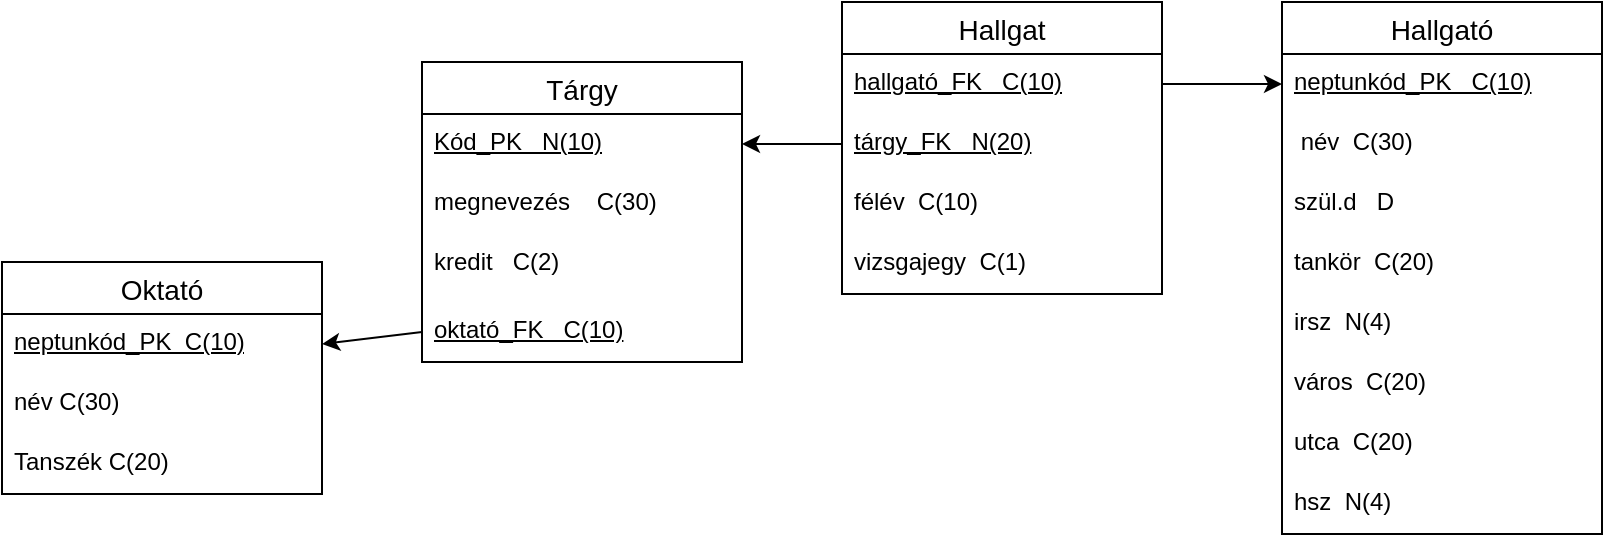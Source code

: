 <mxfile version="26.1.1" pages="2">
  <diagram name="1 oldal" id="xCbgDzOelTJVnbMKI5kr">
    <mxGraphModel dx="1177" dy="820" grid="1" gridSize="10" guides="1" tooltips="1" connect="1" arrows="1" fold="1" page="1" pageScale="1" pageWidth="827" pageHeight="1169" math="0" shadow="0">
      <root>
        <mxCell id="0" />
        <mxCell id="1" parent="0" />
        <mxCell id="4UYKsmeuFcFhBtTtbDJH-1" value="Oktató" style="swimlane;fontStyle=0;childLayout=stackLayout;horizontal=1;startSize=26;horizontalStack=0;resizeParent=1;resizeParentMax=0;resizeLast=0;collapsible=1;marginBottom=0;align=center;fontSize=14;" vertex="1" parent="1">
          <mxGeometry x="20" y="260" width="160" height="116" as="geometry" />
        </mxCell>
        <mxCell id="4UYKsmeuFcFhBtTtbDJH-2" value="&lt;u&gt;neptunkód_PK&amp;nbsp; C(10)&lt;/u&gt;" style="text;strokeColor=none;fillColor=none;spacingLeft=4;spacingRight=4;overflow=hidden;rotatable=0;points=[[0,0.5],[1,0.5]];portConstraint=eastwest;fontSize=12;whiteSpace=wrap;html=1;" vertex="1" parent="4UYKsmeuFcFhBtTtbDJH-1">
          <mxGeometry y="26" width="160" height="30" as="geometry" />
        </mxCell>
        <mxCell id="4UYKsmeuFcFhBtTtbDJH-3" value="név C(30)" style="text;strokeColor=none;fillColor=none;spacingLeft=4;spacingRight=4;overflow=hidden;rotatable=0;points=[[0,0.5],[1,0.5]];portConstraint=eastwest;fontSize=12;whiteSpace=wrap;html=1;" vertex="1" parent="4UYKsmeuFcFhBtTtbDJH-1">
          <mxGeometry y="56" width="160" height="30" as="geometry" />
        </mxCell>
        <mxCell id="4UYKsmeuFcFhBtTtbDJH-4" value="Tanszék C(20)" style="text;strokeColor=none;fillColor=none;spacingLeft=4;spacingRight=4;overflow=hidden;rotatable=0;points=[[0,0.5],[1,0.5]];portConstraint=eastwest;fontSize=12;whiteSpace=wrap;html=1;" vertex="1" parent="4UYKsmeuFcFhBtTtbDJH-1">
          <mxGeometry y="86" width="160" height="30" as="geometry" />
        </mxCell>
        <mxCell id="4UYKsmeuFcFhBtTtbDJH-5" value="Tárgy" style="swimlane;fontStyle=0;childLayout=stackLayout;horizontal=1;startSize=26;horizontalStack=0;resizeParent=1;resizeParentMax=0;resizeLast=0;collapsible=1;marginBottom=0;align=center;fontSize=14;" vertex="1" parent="1">
          <mxGeometry x="230" y="160" width="160" height="150" as="geometry" />
        </mxCell>
        <mxCell id="4UYKsmeuFcFhBtTtbDJH-6" value="&lt;u&gt;Kód_PK&amp;nbsp; &amp;nbsp;N(10)&lt;/u&gt;" style="text;strokeColor=none;fillColor=none;spacingLeft=4;spacingRight=4;overflow=hidden;rotatable=0;points=[[0,0.5],[1,0.5]];portConstraint=eastwest;fontSize=12;whiteSpace=wrap;html=1;" vertex="1" parent="4UYKsmeuFcFhBtTtbDJH-5">
          <mxGeometry y="26" width="160" height="30" as="geometry" />
        </mxCell>
        <mxCell id="4UYKsmeuFcFhBtTtbDJH-7" value="megnevezés&amp;nbsp; &amp;nbsp; C(30)" style="text;strokeColor=none;fillColor=none;spacingLeft=4;spacingRight=4;overflow=hidden;rotatable=0;points=[[0,0.5],[1,0.5]];portConstraint=eastwest;fontSize=12;whiteSpace=wrap;html=1;" vertex="1" parent="4UYKsmeuFcFhBtTtbDJH-5">
          <mxGeometry y="56" width="160" height="30" as="geometry" />
        </mxCell>
        <mxCell id="4UYKsmeuFcFhBtTtbDJH-8" value="kredit&amp;nbsp; &amp;nbsp;C(2)" style="text;strokeColor=none;fillColor=none;spacingLeft=4;spacingRight=4;overflow=hidden;rotatable=0;points=[[0,0.5],[1,0.5]];portConstraint=eastwest;fontSize=12;whiteSpace=wrap;html=1;" vertex="1" parent="4UYKsmeuFcFhBtTtbDJH-5">
          <mxGeometry y="86" width="160" height="34" as="geometry" />
        </mxCell>
        <mxCell id="4UYKsmeuFcFhBtTtbDJH-9" value="&lt;u&gt;oktató_FK&amp;nbsp; &amp;nbsp;C(10)&lt;/u&gt;" style="text;strokeColor=none;fillColor=none;spacingLeft=4;spacingRight=4;overflow=hidden;rotatable=0;points=[[0,0.5],[1,0.5]];portConstraint=eastwest;fontSize=12;whiteSpace=wrap;html=1;" vertex="1" parent="4UYKsmeuFcFhBtTtbDJH-5">
          <mxGeometry y="120" width="160" height="30" as="geometry" />
        </mxCell>
        <mxCell id="4UYKsmeuFcFhBtTtbDJH-10" value="Hallgat" style="swimlane;fontStyle=0;childLayout=stackLayout;horizontal=1;startSize=26;horizontalStack=0;resizeParent=1;resizeParentMax=0;resizeLast=0;collapsible=1;marginBottom=0;align=center;fontSize=14;" vertex="1" parent="1">
          <mxGeometry x="440" y="130" width="160" height="146" as="geometry" />
        </mxCell>
        <mxCell id="4UYKsmeuFcFhBtTtbDJH-11" value="&lt;u&gt;hallgató_FK&amp;nbsp; &amp;nbsp;C(10)&lt;/u&gt;" style="text;strokeColor=none;fillColor=none;spacingLeft=4;spacingRight=4;overflow=hidden;rotatable=0;points=[[0,0.5],[1,0.5]];portConstraint=eastwest;fontSize=12;whiteSpace=wrap;html=1;" vertex="1" parent="4UYKsmeuFcFhBtTtbDJH-10">
          <mxGeometry y="26" width="160" height="30" as="geometry" />
        </mxCell>
        <mxCell id="4UYKsmeuFcFhBtTtbDJH-12" value="&lt;u&gt;tárgy_FK&amp;nbsp; &amp;nbsp;N(20)&lt;/u&gt;" style="text;strokeColor=none;fillColor=none;spacingLeft=4;spacingRight=4;overflow=hidden;rotatable=0;points=[[0,0.5],[1,0.5]];portConstraint=eastwest;fontSize=12;whiteSpace=wrap;html=1;" vertex="1" parent="4UYKsmeuFcFhBtTtbDJH-10">
          <mxGeometry y="56" width="160" height="30" as="geometry" />
        </mxCell>
        <mxCell id="4UYKsmeuFcFhBtTtbDJH-15" value="félév&amp;nbsp; C(10)" style="text;strokeColor=none;fillColor=none;spacingLeft=4;spacingRight=4;overflow=hidden;rotatable=0;points=[[0,0.5],[1,0.5]];portConstraint=eastwest;fontSize=12;whiteSpace=wrap;html=1;" vertex="1" parent="4UYKsmeuFcFhBtTtbDJH-10">
          <mxGeometry y="86" width="160" height="30" as="geometry" />
        </mxCell>
        <mxCell id="4UYKsmeuFcFhBtTtbDJH-13" value="vizsgajegy&amp;nbsp; C(1)" style="text;strokeColor=none;fillColor=none;spacingLeft=4;spacingRight=4;overflow=hidden;rotatable=0;points=[[0,0.5],[1,0.5]];portConstraint=eastwest;fontSize=12;whiteSpace=wrap;html=1;" vertex="1" parent="4UYKsmeuFcFhBtTtbDJH-10">
          <mxGeometry y="116" width="160" height="30" as="geometry" />
        </mxCell>
        <mxCell id="4UYKsmeuFcFhBtTtbDJH-16" value="Hallgató" style="swimlane;fontStyle=0;childLayout=stackLayout;horizontal=1;startSize=26;horizontalStack=0;resizeParent=1;resizeParentMax=0;resizeLast=0;collapsible=1;marginBottom=0;align=center;fontSize=14;" vertex="1" parent="1">
          <mxGeometry x="660" y="130" width="160" height="266" as="geometry" />
        </mxCell>
        <mxCell id="4UYKsmeuFcFhBtTtbDJH-17" value="&lt;u&gt;neptunkód_PK&amp;nbsp; &amp;nbsp;C(10)&lt;/u&gt;" style="text;strokeColor=none;fillColor=none;spacingLeft=4;spacingRight=4;overflow=hidden;rotatable=0;points=[[0,0.5],[1,0.5]];portConstraint=eastwest;fontSize=12;whiteSpace=wrap;html=1;" vertex="1" parent="4UYKsmeuFcFhBtTtbDJH-16">
          <mxGeometry y="26" width="160" height="30" as="geometry" />
        </mxCell>
        <mxCell id="4UYKsmeuFcFhBtTtbDJH-18" value="&amp;nbsp;név&amp;nbsp; C(30)" style="text;strokeColor=none;fillColor=none;spacingLeft=4;spacingRight=4;overflow=hidden;rotatable=0;points=[[0,0.5],[1,0.5]];portConstraint=eastwest;fontSize=12;whiteSpace=wrap;html=1;" vertex="1" parent="4UYKsmeuFcFhBtTtbDJH-16">
          <mxGeometry y="56" width="160" height="30" as="geometry" />
        </mxCell>
        <mxCell id="4UYKsmeuFcFhBtTtbDJH-20" value="szül.d&amp;nbsp; &amp;nbsp;D" style="text;strokeColor=none;fillColor=none;spacingLeft=4;spacingRight=4;overflow=hidden;rotatable=0;points=[[0,0.5],[1,0.5]];portConstraint=eastwest;fontSize=12;whiteSpace=wrap;html=1;" vertex="1" parent="4UYKsmeuFcFhBtTtbDJH-16">
          <mxGeometry y="86" width="160" height="30" as="geometry" />
        </mxCell>
        <mxCell id="4UYKsmeuFcFhBtTtbDJH-19" value="tankör&amp;nbsp; C(20)" style="text;strokeColor=none;fillColor=none;spacingLeft=4;spacingRight=4;overflow=hidden;rotatable=0;points=[[0,0.5],[1,0.5]];portConstraint=eastwest;fontSize=12;whiteSpace=wrap;html=1;" vertex="1" parent="4UYKsmeuFcFhBtTtbDJH-16">
          <mxGeometry y="116" width="160" height="30" as="geometry" />
        </mxCell>
        <mxCell id="4UYKsmeuFcFhBtTtbDJH-21" value="irsz&amp;nbsp; N(4)" style="text;strokeColor=none;fillColor=none;spacingLeft=4;spacingRight=4;overflow=hidden;rotatable=0;points=[[0,0.5],[1,0.5]];portConstraint=eastwest;fontSize=12;whiteSpace=wrap;html=1;" vertex="1" parent="4UYKsmeuFcFhBtTtbDJH-16">
          <mxGeometry y="146" width="160" height="30" as="geometry" />
        </mxCell>
        <mxCell id="4UYKsmeuFcFhBtTtbDJH-22" value="város&amp;nbsp; C(20)" style="text;strokeColor=none;fillColor=none;spacingLeft=4;spacingRight=4;overflow=hidden;rotatable=0;points=[[0,0.5],[1,0.5]];portConstraint=eastwest;fontSize=12;whiteSpace=wrap;html=1;" vertex="1" parent="4UYKsmeuFcFhBtTtbDJH-16">
          <mxGeometry y="176" width="160" height="30" as="geometry" />
        </mxCell>
        <mxCell id="4UYKsmeuFcFhBtTtbDJH-23" value="utca&amp;nbsp; C(20)" style="text;strokeColor=none;fillColor=none;spacingLeft=4;spacingRight=4;overflow=hidden;rotatable=0;points=[[0,0.5],[1,0.5]];portConstraint=eastwest;fontSize=12;whiteSpace=wrap;html=1;" vertex="1" parent="4UYKsmeuFcFhBtTtbDJH-16">
          <mxGeometry y="206" width="160" height="30" as="geometry" />
        </mxCell>
        <mxCell id="4UYKsmeuFcFhBtTtbDJH-24" value="hsz&amp;nbsp; N(4)" style="text;strokeColor=none;fillColor=none;spacingLeft=4;spacingRight=4;overflow=hidden;rotatable=0;points=[[0,0.5],[1,0.5]];portConstraint=eastwest;fontSize=12;whiteSpace=wrap;html=1;" vertex="1" parent="4UYKsmeuFcFhBtTtbDJH-16">
          <mxGeometry y="236" width="160" height="30" as="geometry" />
        </mxCell>
        <mxCell id="JO2VMS68JpZuam5GByf2-1" value="" style="endArrow=classic;html=1;rounded=0;exitX=0;exitY=0.5;exitDx=0;exitDy=0;entryX=1;entryY=0.5;entryDx=0;entryDy=0;" edge="1" parent="1" source="4UYKsmeuFcFhBtTtbDJH-12" target="4UYKsmeuFcFhBtTtbDJH-6">
          <mxGeometry width="50" height="50" relative="1" as="geometry">
            <mxPoint x="430" y="450" as="sourcePoint" />
            <mxPoint x="480" y="400" as="targetPoint" />
          </mxGeometry>
        </mxCell>
        <mxCell id="JO2VMS68JpZuam5GByf2-2" value="" style="endArrow=classic;html=1;rounded=0;exitX=0;exitY=0.5;exitDx=0;exitDy=0;entryX=1;entryY=0.5;entryDx=0;entryDy=0;" edge="1" parent="1" source="4UYKsmeuFcFhBtTtbDJH-9" target="4UYKsmeuFcFhBtTtbDJH-2">
          <mxGeometry width="50" height="50" relative="1" as="geometry">
            <mxPoint x="430" y="450" as="sourcePoint" />
            <mxPoint x="480" y="400" as="targetPoint" />
          </mxGeometry>
        </mxCell>
        <mxCell id="JO2VMS68JpZuam5GByf2-3" value="" style="endArrow=classic;html=1;rounded=0;exitX=1;exitY=0.5;exitDx=0;exitDy=0;entryX=0;entryY=0.5;entryDx=0;entryDy=0;" edge="1" parent="1" source="4UYKsmeuFcFhBtTtbDJH-11" target="4UYKsmeuFcFhBtTtbDJH-17">
          <mxGeometry width="50" height="50" relative="1" as="geometry">
            <mxPoint x="430" y="450" as="sourcePoint" />
            <mxPoint x="480" y="400" as="targetPoint" />
          </mxGeometry>
        </mxCell>
      </root>
    </mxGraphModel>
  </diagram>
  <diagram id="scJVkORHZr3xMGrMeh6-" name="2 oldal">
    <mxGraphModel dx="1177" dy="820" grid="1" gridSize="10" guides="1" tooltips="1" connect="1" arrows="1" fold="1" page="1" pageScale="1" pageWidth="827" pageHeight="1169" math="0" shadow="0">
      <root>
        <mxCell id="0" />
        <mxCell id="1" parent="0" />
        <mxCell id="a6KmYdMxBokdyf5ysNLW-2" value="OKTATÓ" style="rounded=0;whiteSpace=wrap;html=1;" vertex="1" parent="1">
          <mxGeometry x="140" y="150" width="120" height="60" as="geometry" />
        </mxCell>
        <mxCell id="a6KmYdMxBokdyf5ysNLW-5" value="neptunkód_PK" style="ellipse;whiteSpace=wrap;html=1;fontStyle=4" vertex="1" parent="1">
          <mxGeometry x="40" y="25" width="90" height="60" as="geometry" />
        </mxCell>
        <mxCell id="a6KmYdMxBokdyf5ysNLW-6" value="név" style="ellipse;whiteSpace=wrap;html=1;" vertex="1" parent="1">
          <mxGeometry x="170" y="30" width="80" height="50" as="geometry" />
        </mxCell>
        <mxCell id="a6KmYdMxBokdyf5ysNLW-8" value="tanszék" style="ellipse;whiteSpace=wrap;html=1;" vertex="1" parent="1">
          <mxGeometry x="294" y="30" width="86" height="50" as="geometry" />
        </mxCell>
        <mxCell id="HXnNIXOYnpMzZsfiwZ0C-1" value="" style="endArrow=none;html=1;rounded=0;entryX=0.5;entryY=1;entryDx=0;entryDy=0;" edge="1" parent="1" target="a6KmYdMxBokdyf5ysNLW-6">
          <mxGeometry width="50" height="50" relative="1" as="geometry">
            <mxPoint x="200" y="150" as="sourcePoint" />
            <mxPoint x="250" y="100" as="targetPoint" />
          </mxGeometry>
        </mxCell>
        <mxCell id="HXnNIXOYnpMzZsfiwZ0C-2" value="" style="endArrow=none;html=1;rounded=0;exitX=0.5;exitY=0;exitDx=0;exitDy=0;entryX=0.5;entryY=1;entryDx=0;entryDy=0;" edge="1" parent="1" source="a6KmYdMxBokdyf5ysNLW-2" target="a6KmYdMxBokdyf5ysNLW-5">
          <mxGeometry width="50" height="50" relative="1" as="geometry">
            <mxPoint x="390" y="450" as="sourcePoint" />
            <mxPoint x="85" y="90" as="targetPoint" />
          </mxGeometry>
        </mxCell>
        <mxCell id="HXnNIXOYnpMzZsfiwZ0C-3" value="" style="endArrow=none;html=1;rounded=0;exitX=0.5;exitY=0;exitDx=0;exitDy=0;entryX=0.5;entryY=1;entryDx=0;entryDy=0;" edge="1" parent="1" source="a6KmYdMxBokdyf5ysNLW-2" target="a6KmYdMxBokdyf5ysNLW-8">
          <mxGeometry width="50" height="50" relative="1" as="geometry">
            <mxPoint x="180" y="140" as="sourcePoint" />
            <mxPoint x="440" y="400" as="targetPoint" />
          </mxGeometry>
        </mxCell>
        <mxCell id="HXnNIXOYnpMzZsfiwZ0C-5" value="TÁRGY" style="rounded=0;whiteSpace=wrap;html=1;" vertex="1" parent="1">
          <mxGeometry x="550" y="160" width="120" height="60" as="geometry" />
        </mxCell>
        <mxCell id="HXnNIXOYnpMzZsfiwZ0C-6" value="&lt;u&gt;oktató_FK&lt;/u&gt;" style="ellipse;whiteSpace=wrap;html=1;dashed=1;dashPattern=8 8;" vertex="1" parent="1">
          <mxGeometry x="720" y="50" width="86" height="50" as="geometry" />
        </mxCell>
        <mxCell id="HXnNIXOYnpMzZsfiwZ0C-7" value="kredit" style="ellipse;whiteSpace=wrap;html=1;" vertex="1" parent="1">
          <mxGeometry x="624" y="50" width="86" height="50" as="geometry" />
        </mxCell>
        <mxCell id="HXnNIXOYnpMzZsfiwZ0C-8" value="megnevezés" style="ellipse;whiteSpace=wrap;html=1;" vertex="1" parent="1">
          <mxGeometry x="530" y="50" width="86" height="50" as="geometry" />
        </mxCell>
        <mxCell id="HXnNIXOYnpMzZsfiwZ0C-9" value="&lt;u&gt;kód_PK&lt;/u&gt;" style="ellipse;whiteSpace=wrap;html=1;" vertex="1" parent="1">
          <mxGeometry x="430" y="50" width="86" height="50" as="geometry" />
        </mxCell>
        <mxCell id="HXnNIXOYnpMzZsfiwZ0C-11" value="" style="endArrow=none;html=1;rounded=0;exitX=0.5;exitY=1;exitDx=0;exitDy=0;entryX=0.5;entryY=0;entryDx=0;entryDy=0;" edge="1" parent="1" source="HXnNIXOYnpMzZsfiwZ0C-9" target="HXnNIXOYnpMzZsfiwZ0C-5">
          <mxGeometry width="50" height="50" relative="1" as="geometry">
            <mxPoint x="472" y="125" as="sourcePoint" />
            <mxPoint x="440" y="400" as="targetPoint" />
          </mxGeometry>
        </mxCell>
        <mxCell id="HXnNIXOYnpMzZsfiwZ0C-12" value="" style="endArrow=none;html=1;rounded=0;exitX=0.5;exitY=1;exitDx=0;exitDy=0;entryX=0.5;entryY=0;entryDx=0;entryDy=0;" edge="1" parent="1" source="HXnNIXOYnpMzZsfiwZ0C-8" target="HXnNIXOYnpMzZsfiwZ0C-5">
          <mxGeometry width="50" height="50" relative="1" as="geometry">
            <mxPoint x="390" y="450" as="sourcePoint" />
            <mxPoint x="440" y="400" as="targetPoint" />
          </mxGeometry>
        </mxCell>
        <mxCell id="HXnNIXOYnpMzZsfiwZ0C-13" value="" style="endArrow=none;html=1;rounded=0;exitX=0.5;exitY=1;exitDx=0;exitDy=0;entryX=0.5;entryY=0;entryDx=0;entryDy=0;" edge="1" parent="1" source="HXnNIXOYnpMzZsfiwZ0C-7" target="HXnNIXOYnpMzZsfiwZ0C-5">
          <mxGeometry width="50" height="50" relative="1" as="geometry">
            <mxPoint x="390" y="450" as="sourcePoint" />
            <mxPoint x="440" y="400" as="targetPoint" />
          </mxGeometry>
        </mxCell>
        <mxCell id="HXnNIXOYnpMzZsfiwZ0C-14" value="" style="endArrow=none;html=1;rounded=0;exitX=0.5;exitY=1;exitDx=0;exitDy=0;entryX=0.5;entryY=0;entryDx=0;entryDy=0;" edge="1" parent="1" source="HXnNIXOYnpMzZsfiwZ0C-6" target="HXnNIXOYnpMzZsfiwZ0C-5">
          <mxGeometry width="50" height="50" relative="1" as="geometry">
            <mxPoint x="390" y="450" as="sourcePoint" />
            <mxPoint x="440" y="400" as="targetPoint" />
          </mxGeometry>
        </mxCell>
        <mxCell id="k4_8fr8UIMS-BQEBqX-K-1" value="HALLGAT" style="rounded=0;whiteSpace=wrap;html=1;" vertex="1" parent="1">
          <mxGeometry x="130" y="480" width="120" height="60" as="geometry" />
        </mxCell>
        <mxCell id="k4_8fr8UIMS-BQEBqX-K-2" value="hallgató_FK" style="ellipse;whiteSpace=wrap;html=1;fontStyle=4;dashed=1;dashPattern=8 8;" vertex="1" parent="1">
          <mxGeometry y="600" width="90" height="60" as="geometry" />
        </mxCell>
        <mxCell id="k4_8fr8UIMS-BQEBqX-K-3" value="tárgy_FK" style="ellipse;whiteSpace=wrap;html=1;fontStyle=4;dashed=1;dashPattern=8 8;" vertex="1" parent="1">
          <mxGeometry x="100" y="600" width="90" height="60" as="geometry" />
        </mxCell>
        <mxCell id="k4_8fr8UIMS-BQEBqX-K-4" value="félév" style="ellipse;whiteSpace=wrap;html=1;" vertex="1" parent="1">
          <mxGeometry x="200" y="605" width="80" height="50" as="geometry" />
        </mxCell>
        <mxCell id="k4_8fr8UIMS-BQEBqX-K-5" value="vizsgajegy" style="ellipse;whiteSpace=wrap;html=1;" vertex="1" parent="1">
          <mxGeometry x="294" y="605" width="80" height="50" as="geometry" />
        </mxCell>
        <mxCell id="k4_8fr8UIMS-BQEBqX-K-6" value="" style="endArrow=none;html=1;rounded=0;exitX=0.5;exitY=0;exitDx=0;exitDy=0;entryX=0.5;entryY=1;entryDx=0;entryDy=0;" edge="1" parent="1" source="k4_8fr8UIMS-BQEBqX-K-2" target="k4_8fr8UIMS-BQEBqX-K-1">
          <mxGeometry width="50" height="50" relative="1" as="geometry">
            <mxPoint x="390" y="450" as="sourcePoint" />
            <mxPoint x="440" y="400" as="targetPoint" />
          </mxGeometry>
        </mxCell>
        <mxCell id="k4_8fr8UIMS-BQEBqX-K-7" value="" style="endArrow=none;html=1;rounded=0;exitX=0.5;exitY=0;exitDx=0;exitDy=0;" edge="1" parent="1" source="k4_8fr8UIMS-BQEBqX-K-3">
          <mxGeometry width="50" height="50" relative="1" as="geometry">
            <mxPoint x="390" y="450" as="sourcePoint" />
            <mxPoint x="190" y="540" as="targetPoint" />
          </mxGeometry>
        </mxCell>
        <mxCell id="k4_8fr8UIMS-BQEBqX-K-8" value="" style="endArrow=none;html=1;rounded=0;exitX=0.5;exitY=0;exitDx=0;exitDy=0;entryX=0.5;entryY=1;entryDx=0;entryDy=0;" edge="1" parent="1" source="k4_8fr8UIMS-BQEBqX-K-4" target="k4_8fr8UIMS-BQEBqX-K-1">
          <mxGeometry width="50" height="50" relative="1" as="geometry">
            <mxPoint x="390" y="450" as="sourcePoint" />
            <mxPoint x="440" y="400" as="targetPoint" />
          </mxGeometry>
        </mxCell>
        <mxCell id="k4_8fr8UIMS-BQEBqX-K-9" value="" style="endArrow=none;html=1;rounded=0;exitX=0.5;exitY=0;exitDx=0;exitDy=0;entryX=0.5;entryY=1;entryDx=0;entryDy=0;" edge="1" parent="1" source="k4_8fr8UIMS-BQEBqX-K-5" target="k4_8fr8UIMS-BQEBqX-K-1">
          <mxGeometry width="50" height="50" relative="1" as="geometry">
            <mxPoint x="390" y="450" as="sourcePoint" />
            <mxPoint x="440" y="400" as="targetPoint" />
          </mxGeometry>
        </mxCell>
      </root>
    </mxGraphModel>
  </diagram>
</mxfile>
